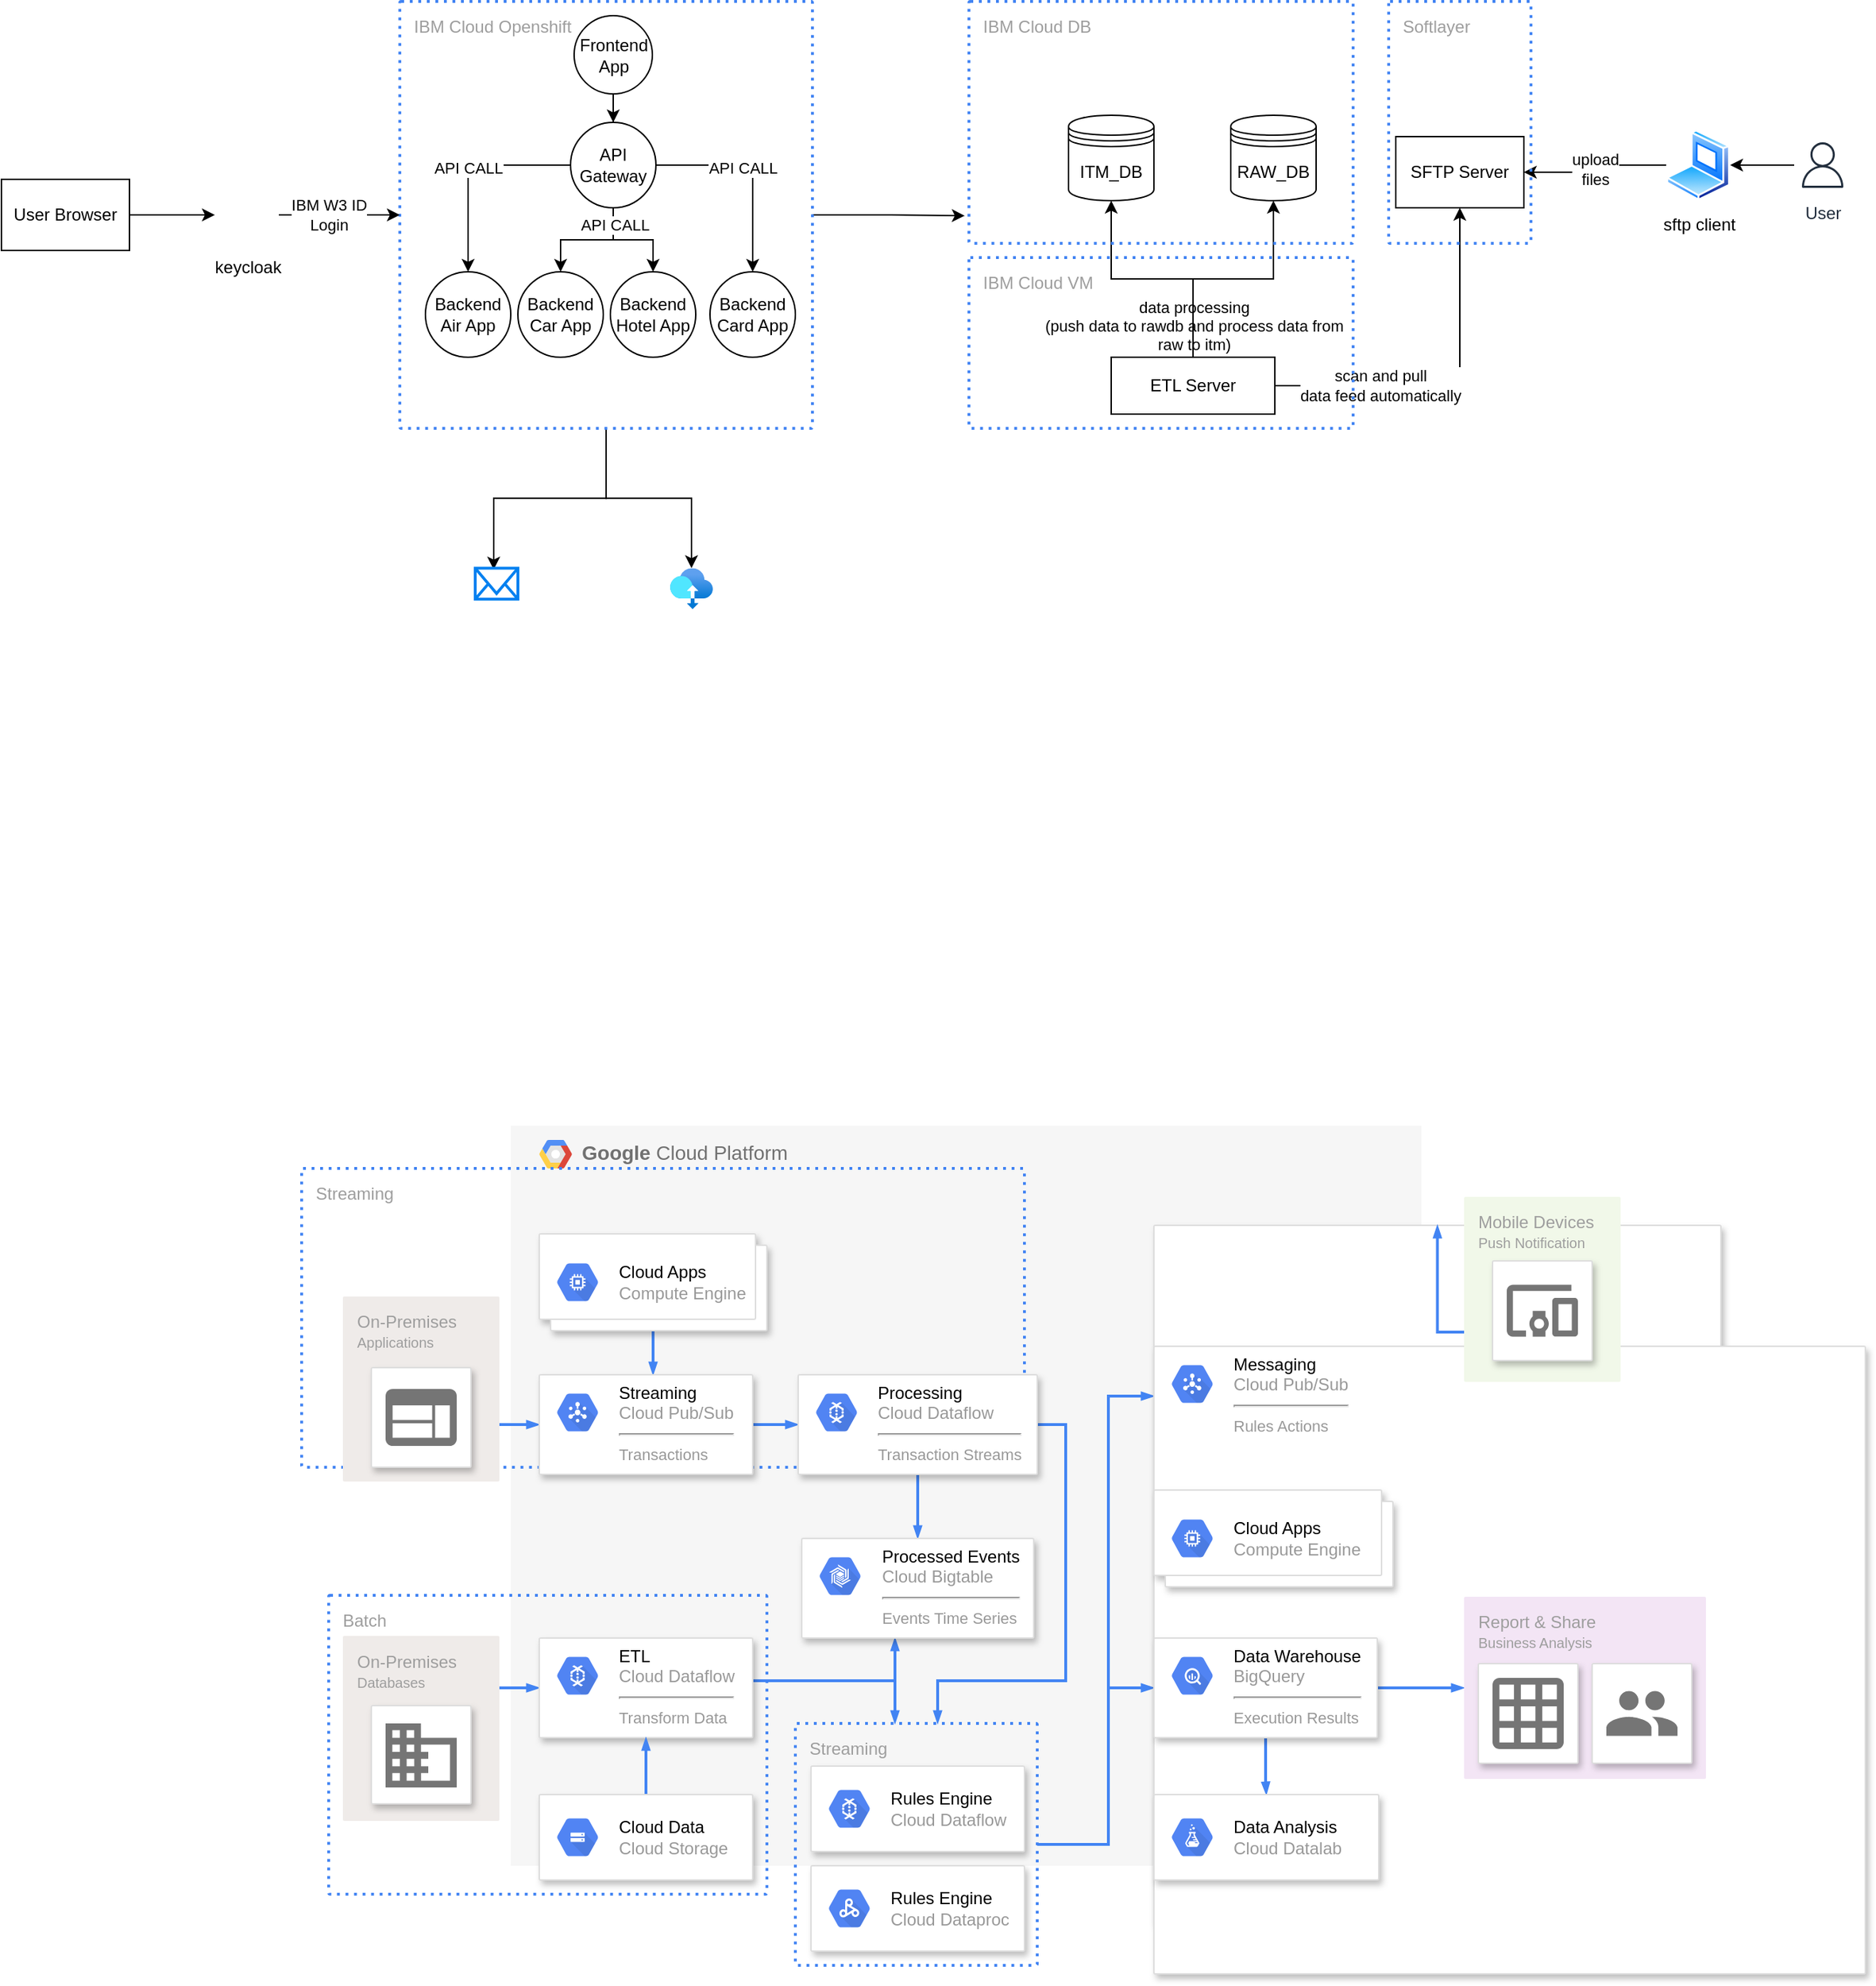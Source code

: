 <mxfile version="20.0.4" type="github">
  <diagram id="46HZD863k6NMnnVQx-7p" name="Page-1">
    <mxGraphModel dx="2276" dy="792" grid="1" gridSize="10" guides="1" tooltips="1" connect="1" arrows="1" fold="1" page="1" pageScale="1" pageWidth="850" pageHeight="1100" math="0" shadow="0">
      <root>
        <mxCell id="0" />
        <mxCell id="1" parent="0" />
        <mxCell id="x_Rzsfc4FZdm5byKSgcD-41" style="edgeStyle=orthogonalEdgeStyle;rounded=0;orthogonalLoop=1;jettySize=auto;html=1;" edge="1" parent="1" source="0SiqDUemRAZ8RuKs0BlO-1" target="x_Rzsfc4FZdm5byKSgcD-40">
          <mxGeometry relative="1" as="geometry" />
        </mxCell>
        <mxCell id="0SiqDUemRAZ8RuKs0BlO-1" value="User Browser" style="rounded=0;whiteSpace=wrap;html=1;shadow=0;" parent="1" vertex="1">
          <mxGeometry x="-180" y="135" width="90" height="50" as="geometry" />
        </mxCell>
        <mxCell id="0SiqDUemRAZ8RuKs0BlO-149" value="&lt;b&gt;Google &lt;/b&gt;Cloud Platform" style="fillColor=#F6F6F6;strokeColor=none;shadow=0;gradientColor=none;fontSize=14;align=left;spacing=10;fontColor=#717171;9E9E9E;verticalAlign=top;spacingTop=-4;fontStyle=0;spacingLeft=40;html=1;" parent="1" vertex="1">
          <mxGeometry x="178" y="800" width="640" height="520" as="geometry" />
        </mxCell>
        <mxCell id="0SiqDUemRAZ8RuKs0BlO-150" value="" style="shape=mxgraph.gcp2.google_cloud_platform;fillColor=#F6F6F6;strokeColor=none;shadow=0;gradientColor=none;" parent="0SiqDUemRAZ8RuKs0BlO-149" vertex="1">
          <mxGeometry width="23" height="20" relative="1" as="geometry">
            <mxPoint x="20" y="10" as="offset" />
          </mxGeometry>
        </mxCell>
        <mxCell id="0SiqDUemRAZ8RuKs0BlO-151" style="edgeStyle=orthogonalEdgeStyle;rounded=0;html=1;dashed=0;labelBackgroundColor=none;startArrow=none;startFill=0;startSize=4;endArrow=blockThin;endFill=1;endSize=4;strokeColor=#4284F3;strokeWidth=2;fontSize=12;" parent="1" source="0SiqDUemRAZ8RuKs0BlO-153" target="0SiqDUemRAZ8RuKs0BlO-198" edge="1">
          <mxGeometry relative="1" as="geometry">
            <Array as="points">
              <mxPoint x="598" y="1305" />
              <mxPoint x="598" y="1195" />
            </Array>
          </mxGeometry>
        </mxCell>
        <mxCell id="0SiqDUemRAZ8RuKs0BlO-152" style="edgeStyle=orthogonalEdgeStyle;rounded=0;html=1;dashed=0;labelBackgroundColor=none;startArrow=none;startFill=0;startSize=4;endArrow=blockThin;endFill=1;endSize=4;strokeColor=#4284F3;strokeWidth=2;fontSize=12;" parent="1" source="0SiqDUemRAZ8RuKs0BlO-153" target="0SiqDUemRAZ8RuKs0BlO-192" edge="1">
          <mxGeometry relative="1" as="geometry">
            <Array as="points">
              <mxPoint x="598" y="1305" />
              <mxPoint x="598" y="990" />
            </Array>
          </mxGeometry>
        </mxCell>
        <mxCell id="0SiqDUemRAZ8RuKs0BlO-153" value="Streaming" style="rounded=1;absoluteArcSize=1;arcSize=2;html=1;strokeColor=#4284F3;gradientColor=none;shadow=0;dashed=1;fontSize=12;fontColor=#9E9E9E;align=left;verticalAlign=top;spacing=10;spacingTop=-4;fillColor=none;dashPattern=1 2;strokeWidth=2;" parent="1" vertex="1">
          <mxGeometry x="378" y="1220" width="170" height="170" as="geometry" />
        </mxCell>
        <mxCell id="0SiqDUemRAZ8RuKs0BlO-154" value="Streaming" style="rounded=1;absoluteArcSize=1;arcSize=2;html=1;strokeColor=#4284F3;gradientColor=none;shadow=0;dashed=1;fontSize=12;fontColor=#9E9E9E;align=left;verticalAlign=top;spacing=10;spacingTop=-4;fillColor=none;dashPattern=1 2;strokeWidth=2;" parent="1" vertex="1">
          <mxGeometry x="31" y="830" width="508" height="210" as="geometry" />
        </mxCell>
        <mxCell id="0SiqDUemRAZ8RuKs0BlO-155" style="edgeStyle=orthogonalEdgeStyle;rounded=0;html=1;dashed=0;labelBackgroundColor=none;startArrow=none;startFill=0;startSize=4;endArrow=blockThin;endFill=1;endSize=4;strokeColor=#4284F3;strokeWidth=2;fontSize=12;" parent="1" source="0SiqDUemRAZ8RuKs0BlO-156" target="0SiqDUemRAZ8RuKs0BlO-168" edge="1">
          <mxGeometry relative="1" as="geometry">
            <Array as="points">
              <mxPoint x="184" y="1010" />
              <mxPoint x="184" y="1010" />
            </Array>
          </mxGeometry>
        </mxCell>
        <mxCell id="0SiqDUemRAZ8RuKs0BlO-156" value="On-Premises&lt;br&gt;&lt;font style=&quot;font-size: 10px&quot;&gt;Applications&lt;/font&gt;&lt;br&gt;" style="rounded=1;absoluteArcSize=1;arcSize=2;html=1;strokeColor=none;gradientColor=none;shadow=0;dashed=0;fontSize=12;fontColor=#9E9E9E;align=left;verticalAlign=top;spacing=10;spacingTop=-4;fillColor=#EFEBE9;" parent="1" vertex="1">
          <mxGeometry x="60" y="920" width="110" height="130" as="geometry" />
        </mxCell>
        <mxCell id="0SiqDUemRAZ8RuKs0BlO-157" value="" style="strokeColor=#dddddd;fillColor=#ffffff;shadow=1;strokeWidth=1;rounded=1;absoluteArcSize=1;arcSize=2;labelPosition=center;verticalLabelPosition=middle;align=center;verticalAlign=bottom;spacingLeft=0;fontColor=#999999;fontSize=12;whiteSpace=wrap;spacingBottom=2;html=1;" parent="1" vertex="1">
          <mxGeometry x="80" y="970" width="70" height="70" as="geometry" />
        </mxCell>
        <mxCell id="0SiqDUemRAZ8RuKs0BlO-158" value="" style="dashed=0;connectable=0;html=1;fillColor=#757575;strokeColor=none;shape=mxgraph.gcp2.application;part=1;" parent="0SiqDUemRAZ8RuKs0BlO-157" vertex="1">
          <mxGeometry x="0.5" width="50" height="40" relative="1" as="geometry">
            <mxPoint x="-25" y="15" as="offset" />
          </mxGeometry>
        </mxCell>
        <mxCell id="0SiqDUemRAZ8RuKs0BlO-159" value="Batch" style="rounded=1;absoluteArcSize=1;arcSize=2;html=1;strokeColor=#4284F3;gradientColor=none;shadow=0;dashed=1;fontSize=12;fontColor=#9E9E9E;align=left;verticalAlign=top;spacing=10;spacingTop=-4;fillColor=none;dashPattern=1 2;strokeWidth=2;" parent="1" vertex="1">
          <mxGeometry x="50" y="1130" width="308" height="210" as="geometry" />
        </mxCell>
        <mxCell id="0SiqDUemRAZ8RuKs0BlO-160" style="edgeStyle=orthogonalEdgeStyle;rounded=0;html=1;dashed=0;labelBackgroundColor=none;startArrow=none;startFill=0;startSize=4;endArrow=blockThin;endFill=1;endSize=4;strokeColor=#4284F3;strokeWidth=2;fontSize=12;" parent="1" source="0SiqDUemRAZ8RuKs0BlO-161" target="0SiqDUemRAZ8RuKs0BlO-176" edge="1">
          <mxGeometry relative="1" as="geometry">
            <Array as="points">
              <mxPoint x="178" y="1195" />
              <mxPoint x="178" y="1195" />
            </Array>
          </mxGeometry>
        </mxCell>
        <mxCell id="0SiqDUemRAZ8RuKs0BlO-161" value="On-Premises&lt;br&gt;&lt;font style=&quot;font-size: 10px&quot;&gt;Databases&lt;/font&gt;&lt;br&gt;" style="rounded=1;absoluteArcSize=1;arcSize=2;html=1;strokeColor=none;gradientColor=none;shadow=0;dashed=0;fontSize=12;fontColor=#9E9E9E;align=left;verticalAlign=top;spacing=10;spacingTop=-4;fillColor=#EFEBE9;" parent="1" vertex="1">
          <mxGeometry x="60" y="1158.5" width="110" height="130" as="geometry" />
        </mxCell>
        <mxCell id="0SiqDUemRAZ8RuKs0BlO-162" value="" style="strokeColor=#dddddd;fillColor=#ffffff;shadow=1;strokeWidth=1;rounded=1;absoluteArcSize=1;arcSize=2;labelPosition=center;verticalLabelPosition=middle;align=center;verticalAlign=bottom;spacingLeft=0;fontColor=#999999;fontSize=12;whiteSpace=wrap;spacingBottom=2;html=1;" parent="1" vertex="1">
          <mxGeometry x="80" y="1207.5" width="70" height="69" as="geometry" />
        </mxCell>
        <mxCell id="0SiqDUemRAZ8RuKs0BlO-163" value="" style="dashed=0;connectable=0;html=1;fillColor=#757575;strokeColor=none;shape=mxgraph.gcp2.database;part=1;" parent="0SiqDUemRAZ8RuKs0BlO-162" vertex="1">
          <mxGeometry x="0.5" width="50" height="45" relative="1" as="geometry">
            <mxPoint x="-25" y="12.5" as="offset" />
          </mxGeometry>
        </mxCell>
        <mxCell id="0SiqDUemRAZ8RuKs0BlO-164" style="edgeStyle=orthogonalEdgeStyle;rounded=0;html=1;dashed=0;labelBackgroundColor=none;startArrow=none;startFill=0;startSize=4;endArrow=blockThin;endFill=1;endSize=4;strokeColor=#4284F3;strokeWidth=2;fontSize=12;" parent="1" source="0SiqDUemRAZ8RuKs0BlO-165" target="0SiqDUemRAZ8RuKs0BlO-168" edge="1">
          <mxGeometry relative="1" as="geometry">
            <Array as="points">
              <mxPoint x="278" y="970" />
              <mxPoint x="278" y="970" />
            </Array>
          </mxGeometry>
        </mxCell>
        <mxCell id="0SiqDUemRAZ8RuKs0BlO-165" value="" style="shape=mxgraph.gcp2.doubleRect;strokeColor=#dddddd;fillColor=#ffffff;shadow=1;strokeWidth=1;fontSize=12;fontColor=#9E9E9E;align=center;html=1;" parent="1" vertex="1">
          <mxGeometry x="198" y="876" width="160" height="68" as="geometry" />
        </mxCell>
        <mxCell id="0SiqDUemRAZ8RuKs0BlO-166" value="&lt;font color=&quot;#000000&quot;&gt;Cloud Apps&lt;/font&gt;&lt;br&gt;Compute Engine" style="dashed=0;connectable=0;html=1;fillColor=#5184F3;strokeColor=none;shape=mxgraph.gcp2.hexIcon;prIcon=compute_engine;part=1;labelPosition=right;verticalLabelPosition=middle;align=left;verticalAlign=middle;spacingLeft=5;fontColor=#999999;fontSize=12;" parent="0SiqDUemRAZ8RuKs0BlO-165" vertex="1">
          <mxGeometry y="0.5" width="44" height="39" relative="1" as="geometry">
            <mxPoint x="5" y="-19.5" as="offset" />
          </mxGeometry>
        </mxCell>
        <mxCell id="0SiqDUemRAZ8RuKs0BlO-167" style="edgeStyle=orthogonalEdgeStyle;rounded=0;html=1;dashed=0;labelBackgroundColor=none;startArrow=none;startFill=0;startSize=4;endArrow=blockThin;endFill=1;endSize=4;strokeColor=#4284F3;strokeWidth=2;fontSize=12;" parent="1" source="0SiqDUemRAZ8RuKs0BlO-168" target="0SiqDUemRAZ8RuKs0BlO-172" edge="1">
          <mxGeometry relative="1" as="geometry" />
        </mxCell>
        <mxCell id="0SiqDUemRAZ8RuKs0BlO-168" value="" style="strokeColor=#dddddd;fillColor=#ffffff;shadow=1;strokeWidth=1;rounded=1;absoluteArcSize=1;arcSize=2;fontSize=12;fontColor=#9E9E9E;align=center;html=1;" parent="1" vertex="1">
          <mxGeometry x="198" y="975" width="150" height="70" as="geometry" />
        </mxCell>
        <mxCell id="0SiqDUemRAZ8RuKs0BlO-169" value="&lt;font color=&quot;#000000&quot;&gt;Streaming&lt;/font&gt;&lt;br&gt;Cloud Pub/Sub&lt;hr&gt;&lt;font style=&quot;font-size: 11px&quot;&gt;Transactions&lt;/font&gt;" style="dashed=0;connectable=0;html=1;fillColor=#5184F3;strokeColor=none;shape=mxgraph.gcp2.hexIcon;prIcon=cloud_pubsub;part=1;labelPosition=right;verticalLabelPosition=middle;align=left;verticalAlign=top;spacingLeft=5;fontColor=#999999;fontSize=12;spacingTop=-8;" parent="0SiqDUemRAZ8RuKs0BlO-168" vertex="1">
          <mxGeometry width="44" height="39" relative="1" as="geometry">
            <mxPoint x="5" y="7" as="offset" />
          </mxGeometry>
        </mxCell>
        <mxCell id="0SiqDUemRAZ8RuKs0BlO-170" style="edgeStyle=orthogonalEdgeStyle;rounded=0;html=1;exitX=0.5;exitY=1;dashed=0;labelBackgroundColor=none;startArrow=none;startFill=0;startSize=4;endArrow=blockThin;endFill=1;endSize=4;strokeColor=#4284F3;strokeWidth=2;fontSize=12;" parent="1" source="0SiqDUemRAZ8RuKs0BlO-172" target="0SiqDUemRAZ8RuKs0BlO-181" edge="1">
          <mxGeometry relative="1" as="geometry" />
        </mxCell>
        <mxCell id="0SiqDUemRAZ8RuKs0BlO-171" style="edgeStyle=orthogonalEdgeStyle;rounded=0;html=1;dashed=0;labelBackgroundColor=none;startArrow=none;startFill=0;startSize=4;endArrow=blockThin;endFill=1;endSize=4;strokeColor=#4284F3;strokeWidth=2;fontSize=12;" parent="1" source="0SiqDUemRAZ8RuKs0BlO-172" target="0SiqDUemRAZ8RuKs0BlO-153" edge="1">
          <mxGeometry relative="1" as="geometry">
            <Array as="points">
              <mxPoint x="568" y="1010" />
              <mxPoint x="568" y="1190" />
              <mxPoint x="478" y="1190" />
            </Array>
          </mxGeometry>
        </mxCell>
        <mxCell id="0SiqDUemRAZ8RuKs0BlO-172" value="" style="strokeColor=#dddddd;fillColor=#ffffff;shadow=1;strokeWidth=1;rounded=1;absoluteArcSize=1;arcSize=2;fontSize=12;fontColor=#9E9E9E;align=center;html=1;" parent="1" vertex="1">
          <mxGeometry x="380" y="975" width="168" height="70" as="geometry" />
        </mxCell>
        <mxCell id="0SiqDUemRAZ8RuKs0BlO-173" value="&lt;font color=&quot;#000000&quot;&gt;Processing&lt;/font&gt;&lt;br&gt;Cloud Dataflow&lt;hr&gt;&lt;font style=&quot;font-size: 11px&quot;&gt;Transaction Streams&lt;/font&gt;" style="dashed=0;connectable=0;html=1;fillColor=#5184F3;strokeColor=none;shape=mxgraph.gcp2.hexIcon;prIcon=cloud_dataflow;part=1;labelPosition=right;verticalLabelPosition=middle;align=left;verticalAlign=top;spacingLeft=5;fontColor=#999999;fontSize=12;spacingTop=-8;" parent="0SiqDUemRAZ8RuKs0BlO-172" vertex="1">
          <mxGeometry width="44" height="39" relative="1" as="geometry">
            <mxPoint x="5" y="7" as="offset" />
          </mxGeometry>
        </mxCell>
        <mxCell id="0SiqDUemRAZ8RuKs0BlO-174" style="edgeStyle=orthogonalEdgeStyle;rounded=0;html=1;dashed=0;labelBackgroundColor=none;startArrow=none;startFill=0;startSize=4;endArrow=blockThin;endFill=1;endSize=4;strokeColor=#4284F3;strokeWidth=2;fontSize=12;" parent="1" source="0SiqDUemRAZ8RuKs0BlO-176" target="0SiqDUemRAZ8RuKs0BlO-153" edge="1">
          <mxGeometry relative="1" as="geometry">
            <Array as="points">
              <mxPoint x="448" y="1190" />
            </Array>
          </mxGeometry>
        </mxCell>
        <mxCell id="0SiqDUemRAZ8RuKs0BlO-175" style="edgeStyle=orthogonalEdgeStyle;rounded=0;html=1;dashed=0;labelBackgroundColor=none;startArrow=none;startFill=0;startSize=4;endArrow=blockThin;endFill=1;endSize=4;strokeColor=#4284F3;strokeWidth=2;fontSize=12;" parent="1" source="0SiqDUemRAZ8RuKs0BlO-176" target="0SiqDUemRAZ8RuKs0BlO-181" edge="1">
          <mxGeometry relative="1" as="geometry">
            <Array as="points">
              <mxPoint x="448" y="1190" />
            </Array>
          </mxGeometry>
        </mxCell>
        <mxCell id="0SiqDUemRAZ8RuKs0BlO-176" value="" style="strokeColor=#dddddd;fillColor=#ffffff;shadow=1;strokeWidth=1;rounded=1;absoluteArcSize=1;arcSize=2;fontSize=12;fontColor=#9E9E9E;align=center;html=1;" parent="1" vertex="1">
          <mxGeometry x="198" y="1160" width="150" height="70" as="geometry" />
        </mxCell>
        <mxCell id="0SiqDUemRAZ8RuKs0BlO-177" value="&lt;font color=&quot;#000000&quot;&gt;ETL&lt;/font&gt;&lt;br&gt;Cloud Dataflow&lt;hr&gt;&lt;font style=&quot;font-size: 11px&quot;&gt;Transform Data&lt;/font&gt;" style="dashed=0;connectable=0;html=1;fillColor=#5184F3;strokeColor=none;shape=mxgraph.gcp2.hexIcon;prIcon=cloud_dataflow;part=1;labelPosition=right;verticalLabelPosition=middle;align=left;verticalAlign=top;spacingLeft=5;fontColor=#999999;fontSize=12;spacingTop=-8;" parent="0SiqDUemRAZ8RuKs0BlO-176" vertex="1">
          <mxGeometry width="44" height="39" relative="1" as="geometry">
            <mxPoint x="5" y="7" as="offset" />
          </mxGeometry>
        </mxCell>
        <mxCell id="0SiqDUemRAZ8RuKs0BlO-178" style="edgeStyle=orthogonalEdgeStyle;rounded=0;html=1;exitX=0.5;exitY=0;dashed=0;labelBackgroundColor=none;startArrow=none;startFill=0;startSize=4;endArrow=blockThin;endFill=1;endSize=4;strokeColor=#4284F3;strokeWidth=2;fontSize=12;" parent="1" source="0SiqDUemRAZ8RuKs0BlO-179" target="0SiqDUemRAZ8RuKs0BlO-176" edge="1">
          <mxGeometry relative="1" as="geometry" />
        </mxCell>
        <mxCell id="0SiqDUemRAZ8RuKs0BlO-179" value="" style="strokeColor=#dddddd;fillColor=#ffffff;shadow=1;strokeWidth=1;rounded=1;absoluteArcSize=1;arcSize=2;fontSize=12;fontColor=#9E9E9E;align=center;html=1;" parent="1" vertex="1">
          <mxGeometry x="198" y="1270" width="150" height="60" as="geometry" />
        </mxCell>
        <mxCell id="0SiqDUemRAZ8RuKs0BlO-180" value="&lt;font color=&quot;#000000&quot;&gt;Cloud Data&lt;/font&gt;&lt;br&gt;Cloud Storage" style="dashed=0;connectable=0;html=1;fillColor=#5184F3;strokeColor=none;shape=mxgraph.gcp2.hexIcon;prIcon=cloud_storage;part=1;labelPosition=right;verticalLabelPosition=middle;align=left;verticalAlign=middle;spacingLeft=5;fontColor=#999999;fontSize=12;" parent="0SiqDUemRAZ8RuKs0BlO-179" vertex="1">
          <mxGeometry y="0.5" width="44" height="39" relative="1" as="geometry">
            <mxPoint x="5" y="-19.5" as="offset" />
          </mxGeometry>
        </mxCell>
        <mxCell id="0SiqDUemRAZ8RuKs0BlO-181" value="" style="strokeColor=#dddddd;fillColor=#ffffff;shadow=1;strokeWidth=1;rounded=1;absoluteArcSize=1;arcSize=2;fontSize=12;fontColor=#9E9E9E;align=center;html=1;" parent="1" vertex="1">
          <mxGeometry x="382.5" y="1090" width="163" height="70" as="geometry" />
        </mxCell>
        <mxCell id="0SiqDUemRAZ8RuKs0BlO-182" value="&lt;font color=&quot;#000000&quot;&gt;Processed Events&lt;/font&gt;&lt;br&gt;Cloud Bigtable&lt;hr&gt;&lt;font style=&quot;font-size: 11px&quot;&gt;Events Time Series&lt;/font&gt;" style="dashed=0;connectable=0;html=1;fillColor=#5184F3;strokeColor=none;shape=mxgraph.gcp2.hexIcon;prIcon=cloud_bigtable;part=1;labelPosition=right;verticalLabelPosition=middle;align=left;verticalAlign=top;spacingLeft=5;fontColor=#999999;fontSize=12;spacingTop=-8;" parent="0SiqDUemRAZ8RuKs0BlO-181" vertex="1">
          <mxGeometry width="44" height="39" relative="1" as="geometry">
            <mxPoint x="5" y="7" as="offset" />
          </mxGeometry>
        </mxCell>
        <mxCell id="0SiqDUemRAZ8RuKs0BlO-183" value="" style="strokeColor=#dddddd;fillColor=#ffffff;shadow=1;strokeWidth=1;rounded=1;absoluteArcSize=1;arcSize=2;fontSize=12;fontColor=#9E9E9E;align=center;html=1;" parent="1" vertex="1">
          <mxGeometry x="389" y="1250" width="150" height="60" as="geometry" />
        </mxCell>
        <mxCell id="0SiqDUemRAZ8RuKs0BlO-184" value="&lt;font color=&quot;#000000&quot;&gt;Rules Engine&lt;/font&gt;&lt;br&gt;Cloud Dataflow" style="dashed=0;connectable=0;html=1;fillColor=#5184F3;strokeColor=none;shape=mxgraph.gcp2.hexIcon;prIcon=cloud_dataflow;part=1;labelPosition=right;verticalLabelPosition=middle;align=left;verticalAlign=middle;spacingLeft=5;fontColor=#999999;fontSize=12;" parent="0SiqDUemRAZ8RuKs0BlO-183" vertex="1">
          <mxGeometry y="0.5" width="44" height="39" relative="1" as="geometry">
            <mxPoint x="5" y="-19.5" as="offset" />
          </mxGeometry>
        </mxCell>
        <mxCell id="0SiqDUemRAZ8RuKs0BlO-185" value="" style="strokeColor=#dddddd;fillColor=#ffffff;shadow=1;strokeWidth=1;rounded=1;absoluteArcSize=1;arcSize=2;fontSize=12;fontColor=#9E9E9E;align=center;html=1;" parent="1" vertex="1">
          <mxGeometry x="389" y="1320" width="150" height="60" as="geometry" />
        </mxCell>
        <mxCell id="0SiqDUemRAZ8RuKs0BlO-186" value="&lt;font color=&quot;#000000&quot;&gt;Rules Engine&lt;/font&gt;&lt;br&gt;Cloud Dataproc" style="dashed=0;connectable=0;html=1;fillColor=#5184F3;strokeColor=none;shape=mxgraph.gcp2.hexIcon;prIcon=cloud_dataproc;part=1;labelPosition=right;verticalLabelPosition=middle;align=left;verticalAlign=middle;spacingLeft=5;fontColor=#999999;fontSize=12;" parent="0SiqDUemRAZ8RuKs0BlO-185" vertex="1">
          <mxGeometry y="0.5" width="44" height="39" relative="1" as="geometry">
            <mxPoint x="5" y="-19.5" as="offset" />
          </mxGeometry>
        </mxCell>
        <mxCell id="0SiqDUemRAZ8RuKs0BlO-187" style="edgeStyle=orthogonalEdgeStyle;rounded=0;html=1;dashed=0;labelBackgroundColor=none;startArrow=none;startFill=0;startSize=4;endArrow=blockThin;endFill=1;endSize=4;strokeColor=#4284F3;strokeWidth=2;fontSize=12;" parent="1" source="0SiqDUemRAZ8RuKs0BlO-188" target="0SiqDUemRAZ8RuKs0BlO-202" edge="1">
          <mxGeometry relative="1" as="geometry">
            <Array as="points">
              <mxPoint x="838" y="900" />
              <mxPoint x="838" y="900" />
            </Array>
          </mxGeometry>
        </mxCell>
        <mxCell id="0SiqDUemRAZ8RuKs0BlO-188" value="" style="strokeColor=#dddddd;fillColor=#ffffff;shadow=1;strokeWidth=1;rounded=1;absoluteArcSize=1;arcSize=2;fontSize=12;fontColor=#9E9E9E;align=center;html=1;" parent="1" vertex="1">
          <mxGeometry x="630" y="870" width="398.5" height="490" as="geometry" />
        </mxCell>
        <mxCell id="0SiqDUemRAZ8RuKs0BlO-189" value="&lt;font color=&quot;#000000&quot;&gt;Push to Devices&lt;/font&gt;&lt;br&gt;App Engine" style="dashed=0;connectable=0;html=1;fillColor=#5184F3;strokeColor=none;shape=mxgraph.gcp2.hexIcon;prIcon=app_engine;part=1;labelPosition=right;verticalLabelPosition=middle;align=left;verticalAlign=middle;spacingLeft=5;fontColor=#999999;fontSize=12;" parent="0SiqDUemRAZ8RuKs0BlO-188" vertex="1">
          <mxGeometry y="0.5" width="44" height="39" relative="1" as="geometry">
            <mxPoint x="5" y="-19.5" as="offset" />
          </mxGeometry>
        </mxCell>
        <mxCell id="0SiqDUemRAZ8RuKs0BlO-190" style="edgeStyle=orthogonalEdgeStyle;rounded=0;html=1;dashed=0;labelBackgroundColor=none;startArrow=none;startFill=0;startSize=4;endArrow=blockThin;endFill=1;endSize=4;strokeColor=#4284F3;strokeWidth=2;fontSize=12;" parent="1" source="0SiqDUemRAZ8RuKs0BlO-192" target="0SiqDUemRAZ8RuKs0BlO-188" edge="1">
          <mxGeometry relative="1" as="geometry" />
        </mxCell>
        <mxCell id="0SiqDUemRAZ8RuKs0BlO-191" style="edgeStyle=orthogonalEdgeStyle;rounded=0;html=1;dashed=0;labelBackgroundColor=none;startArrow=none;startFill=0;startSize=4;endArrow=blockThin;endFill=1;endSize=4;strokeColor=#4284F3;strokeWidth=2;fontSize=12;" parent="1" source="0SiqDUemRAZ8RuKs0BlO-192" target="0SiqDUemRAZ8RuKs0BlO-194" edge="1">
          <mxGeometry relative="1" as="geometry">
            <Array as="points">
              <mxPoint x="709" y="1050" />
              <mxPoint x="709" y="1050" />
            </Array>
          </mxGeometry>
        </mxCell>
        <mxCell id="0SiqDUemRAZ8RuKs0BlO-192" value="" style="strokeColor=#dddddd;fillColor=#ffffff;shadow=1;strokeWidth=1;rounded=1;absoluteArcSize=1;arcSize=2;fontSize=12;fontColor=#9E9E9E;align=center;html=1;" parent="1" vertex="1">
          <mxGeometry x="630" y="955" width="500" height="441" as="geometry" />
        </mxCell>
        <mxCell id="0SiqDUemRAZ8RuKs0BlO-193" value="&lt;font color=&quot;#000000&quot;&gt;Messaging&lt;/font&gt;&lt;br&gt;Cloud Pub/Sub&lt;hr&gt;&lt;font style=&quot;font-size: 11px&quot;&gt;Rules Actions&lt;/font&gt;" style="dashed=0;connectable=0;html=1;fillColor=#5184F3;strokeColor=none;shape=mxgraph.gcp2.hexIcon;prIcon=cloud_pubsub;part=1;labelPosition=right;verticalLabelPosition=middle;align=left;verticalAlign=top;spacingLeft=5;fontColor=#999999;fontSize=12;spacingTop=-8;" parent="0SiqDUemRAZ8RuKs0BlO-192" vertex="1">
          <mxGeometry width="44" height="39" relative="1" as="geometry">
            <mxPoint x="5" y="7" as="offset" />
          </mxGeometry>
        </mxCell>
        <mxCell id="0SiqDUemRAZ8RuKs0BlO-194" value="" style="shape=mxgraph.gcp2.doubleRect;strokeColor=#dddddd;fillColor=#ffffff;shadow=1;strokeWidth=1;fontSize=12;fontColor=#9E9E9E;align=center;html=1;" parent="1" vertex="1">
          <mxGeometry x="630" y="1056" width="168" height="68" as="geometry" />
        </mxCell>
        <mxCell id="0SiqDUemRAZ8RuKs0BlO-195" value="&lt;font color=&quot;#000000&quot;&gt;Cloud Apps&lt;/font&gt;&lt;br&gt;Compute Engine" style="dashed=0;connectable=0;html=1;fillColor=#5184F3;strokeColor=none;shape=mxgraph.gcp2.hexIcon;prIcon=compute_engine;part=1;labelPosition=right;verticalLabelPosition=middle;align=left;verticalAlign=middle;spacingLeft=5;fontColor=#999999;fontSize=12;" parent="0SiqDUemRAZ8RuKs0BlO-194" vertex="1">
          <mxGeometry y="0.5" width="44" height="39" relative="1" as="geometry">
            <mxPoint x="5" y="-19.5" as="offset" />
          </mxGeometry>
        </mxCell>
        <mxCell id="0SiqDUemRAZ8RuKs0BlO-196" style="edgeStyle=orthogonalEdgeStyle;rounded=0;html=1;dashed=0;labelBackgroundColor=none;startArrow=none;startFill=0;startSize=4;endArrow=blockThin;endFill=1;endSize=4;strokeColor=#4284F3;strokeWidth=2;fontSize=12;" parent="1" source="0SiqDUemRAZ8RuKs0BlO-198" target="0SiqDUemRAZ8RuKs0BlO-205" edge="1">
          <mxGeometry relative="1" as="geometry" />
        </mxCell>
        <mxCell id="0SiqDUemRAZ8RuKs0BlO-197" style="edgeStyle=orthogonalEdgeStyle;rounded=0;html=1;dashed=0;labelBackgroundColor=none;startArrow=none;startFill=0;startSize=4;endArrow=blockThin;endFill=1;endSize=4;strokeColor=#4284F3;strokeWidth=2;fontSize=12;" parent="1" source="0SiqDUemRAZ8RuKs0BlO-198" target="0SiqDUemRAZ8RuKs0BlO-200" edge="1">
          <mxGeometry relative="1" as="geometry">
            <Array as="points">
              <mxPoint x="709" y="1260" />
              <mxPoint x="709" y="1260" />
            </Array>
          </mxGeometry>
        </mxCell>
        <mxCell id="0SiqDUemRAZ8RuKs0BlO-198" value="" style="strokeColor=#dddddd;fillColor=#ffffff;shadow=1;strokeWidth=1;rounded=1;absoluteArcSize=1;arcSize=2;fontSize=12;fontColor=#9E9E9E;align=center;html=1;" parent="1" vertex="1">
          <mxGeometry x="630" y="1160" width="157" height="70" as="geometry" />
        </mxCell>
        <mxCell id="0SiqDUemRAZ8RuKs0BlO-199" value="&lt;font color=&quot;#000000&quot;&gt;Data Warehouse&lt;/font&gt;&lt;br&gt;BigQuery&lt;hr&gt;&lt;font style=&quot;font-size: 11px&quot;&gt;Execution Results&lt;/font&gt;" style="dashed=0;connectable=0;html=1;fillColor=#5184F3;strokeColor=none;shape=mxgraph.gcp2.hexIcon;prIcon=bigquery;part=1;labelPosition=right;verticalLabelPosition=middle;align=left;verticalAlign=top;spacingLeft=5;fontColor=#999999;fontSize=12;spacingTop=-8;" parent="0SiqDUemRAZ8RuKs0BlO-198" vertex="1">
          <mxGeometry width="44" height="39" relative="1" as="geometry">
            <mxPoint x="5" y="7" as="offset" />
          </mxGeometry>
        </mxCell>
        <mxCell id="0SiqDUemRAZ8RuKs0BlO-200" value="" style="strokeColor=#dddddd;fillColor=#ffffff;shadow=1;strokeWidth=1;rounded=1;absoluteArcSize=1;arcSize=2;fontSize=12;fontColor=#9E9E9E;align=center;html=1;" parent="1" vertex="1">
          <mxGeometry x="630" y="1270" width="158" height="60" as="geometry" />
        </mxCell>
        <mxCell id="0SiqDUemRAZ8RuKs0BlO-201" value="&lt;font color=&quot;#000000&quot;&gt;Data Analysis&lt;/font&gt;&lt;br&gt;Cloud Datalab" style="dashed=0;connectable=0;html=1;fillColor=#5184F3;strokeColor=none;shape=mxgraph.gcp2.hexIcon;prIcon=cloud_datalab;part=1;labelPosition=right;verticalLabelPosition=middle;align=left;verticalAlign=middle;spacingLeft=5;fontColor=#999999;fontSize=12;" parent="0SiqDUemRAZ8RuKs0BlO-200" vertex="1">
          <mxGeometry y="0.5" width="44" height="39" relative="1" as="geometry">
            <mxPoint x="5" y="-19.5" as="offset" />
          </mxGeometry>
        </mxCell>
        <mxCell id="0SiqDUemRAZ8RuKs0BlO-202" value="Mobile Devices&lt;br&gt;&lt;font style=&quot;font-size: 10px&quot;&gt;Push Notification&lt;/font&gt;&lt;br&gt;" style="rounded=1;absoluteArcSize=1;arcSize=2;html=1;strokeColor=none;gradientColor=none;shadow=0;dashed=0;fontSize=12;fontColor=#9E9E9E;align=left;verticalAlign=top;spacing=10;spacingTop=-4;fillColor=#F1F8E9;" parent="1" vertex="1">
          <mxGeometry x="848" y="850" width="110" height="130" as="geometry" />
        </mxCell>
        <mxCell id="0SiqDUemRAZ8RuKs0BlO-203" value="" style="strokeColor=#dddddd;fillColor=#ffffff;shadow=1;strokeWidth=1;rounded=1;absoluteArcSize=1;arcSize=2;labelPosition=center;verticalLabelPosition=middle;align=center;verticalAlign=bottom;spacingLeft=0;fontColor=#999999;fontSize=12;whiteSpace=wrap;spacingBottom=2;html=1;" parent="1" vertex="1">
          <mxGeometry x="868" y="895" width="70" height="70" as="geometry" />
        </mxCell>
        <mxCell id="0SiqDUemRAZ8RuKs0BlO-204" value="" style="dashed=0;connectable=0;html=1;fillColor=#757575;strokeColor=none;shape=mxgraph.gcp2.mobile_devices;part=1;" parent="0SiqDUemRAZ8RuKs0BlO-203" vertex="1">
          <mxGeometry x="0.5" width="50" height="36.5" relative="1" as="geometry">
            <mxPoint x="-25" y="16.75" as="offset" />
          </mxGeometry>
        </mxCell>
        <mxCell id="0SiqDUemRAZ8RuKs0BlO-205" value="Report &amp;amp; Share&lt;br&gt;&lt;font style=&quot;font-size: 10px&quot;&gt;Business Analysis&lt;/font&gt;&lt;br&gt;" style="rounded=1;absoluteArcSize=1;arcSize=2;html=1;strokeColor=none;gradientColor=none;shadow=0;dashed=0;fontSize=12;fontColor=#9E9E9E;align=left;verticalAlign=top;spacing=10;spacingTop=-4;fillColor=#F3E5F5;" parent="1" vertex="1">
          <mxGeometry x="848" y="1131" width="170" height="128" as="geometry" />
        </mxCell>
        <mxCell id="0SiqDUemRAZ8RuKs0BlO-206" value="" style="strokeColor=#dddddd;fillColor=#ffffff;shadow=1;strokeWidth=1;rounded=1;absoluteArcSize=1;arcSize=2;labelPosition=center;verticalLabelPosition=middle;align=center;verticalAlign=bottom;spacingLeft=0;fontColor=#999999;fontSize=12;whiteSpace=wrap;spacingBottom=2;html=1;" parent="1" vertex="1">
          <mxGeometry x="858" y="1178" width="70" height="70" as="geometry" />
        </mxCell>
        <mxCell id="0SiqDUemRAZ8RuKs0BlO-207" value="" style="dashed=0;connectable=0;html=1;fillColor=#757575;strokeColor=none;shape=mxgraph.gcp2.report;part=1;" parent="0SiqDUemRAZ8RuKs0BlO-206" vertex="1">
          <mxGeometry x="0.5" width="50" height="50" relative="1" as="geometry">
            <mxPoint x="-25" y="10" as="offset" />
          </mxGeometry>
        </mxCell>
        <mxCell id="0SiqDUemRAZ8RuKs0BlO-208" value="" style="strokeColor=#dddddd;fillColor=#ffffff;shadow=1;strokeWidth=1;rounded=1;absoluteArcSize=1;arcSize=2;labelPosition=center;verticalLabelPosition=middle;align=center;verticalAlign=bottom;spacingLeft=0;fontColor=#999999;fontSize=12;whiteSpace=wrap;spacingBottom=2;html=1;" parent="1" vertex="1">
          <mxGeometry x="938" y="1178" width="70" height="70" as="geometry" />
        </mxCell>
        <mxCell id="0SiqDUemRAZ8RuKs0BlO-209" value="" style="dashed=0;connectable=0;html=1;fillColor=#757575;strokeColor=none;shape=mxgraph.gcp2.users;part=1;" parent="0SiqDUemRAZ8RuKs0BlO-208" vertex="1">
          <mxGeometry x="0.5" width="50" height="31.5" relative="1" as="geometry">
            <mxPoint x="-25" y="19.25" as="offset" />
          </mxGeometry>
        </mxCell>
        <mxCell id="x_Rzsfc4FZdm5byKSgcD-58" style="edgeStyle=orthogonalEdgeStyle;rounded=0;orthogonalLoop=1;jettySize=auto;html=1;" edge="1" parent="1" source="0SiqDUemRAZ8RuKs0BlO-210" target="x_Rzsfc4FZdm5byKSgcD-43">
          <mxGeometry relative="1" as="geometry" />
        </mxCell>
        <mxCell id="0SiqDUemRAZ8RuKs0BlO-210" value="Frontend App" style="ellipse;whiteSpace=wrap;html=1;aspect=fixed;shadow=0;" parent="1" vertex="1">
          <mxGeometry x="222.5" y="20" width="55" height="55" as="geometry" />
        </mxCell>
        <mxCell id="0SiqDUemRAZ8RuKs0BlO-218" value="Backend Air App" style="ellipse;whiteSpace=wrap;html=1;aspect=fixed;shadow=0;" parent="1" vertex="1">
          <mxGeometry x="118" y="200" width="60" height="60" as="geometry" />
        </mxCell>
        <mxCell id="x_Rzsfc4FZdm5byKSgcD-2" value="ITM_DB" style="shape=datastore;whiteSpace=wrap;html=1;" vertex="1" parent="1">
          <mxGeometry x="570" y="90" width="60" height="60" as="geometry" />
        </mxCell>
        <mxCell id="x_Rzsfc4FZdm5byKSgcD-3" value="RAW_DB" style="shape=datastore;whiteSpace=wrap;html=1;" vertex="1" parent="1">
          <mxGeometry x="684" y="90" width="60" height="60" as="geometry" />
        </mxCell>
        <mxCell id="x_Rzsfc4FZdm5byKSgcD-8" value="SFTP Server" style="rounded=0;whiteSpace=wrap;html=1;shadow=0;" vertex="1" parent="1">
          <mxGeometry x="800" y="105" width="90" height="50" as="geometry" />
        </mxCell>
        <mxCell id="x_Rzsfc4FZdm5byKSgcD-11" value="" style="edgeStyle=orthogonalEdgeStyle;rounded=0;orthogonalLoop=1;jettySize=auto;html=1;" edge="1" parent="1" source="x_Rzsfc4FZdm5byKSgcD-9" target="x_Rzsfc4FZdm5byKSgcD-10">
          <mxGeometry relative="1" as="geometry" />
        </mxCell>
        <mxCell id="x_Rzsfc4FZdm5byKSgcD-9" value="User" style="sketch=0;outlineConnect=0;fontColor=#232F3E;gradientColor=none;strokeColor=#232F3E;fillColor=#ffffff;dashed=0;verticalLabelPosition=bottom;verticalAlign=top;align=center;html=1;fontSize=12;fontStyle=0;aspect=fixed;shape=mxgraph.aws4.resourceIcon;resIcon=mxgraph.aws4.user;" vertex="1" parent="1">
          <mxGeometry x="1080" y="105" width="40" height="40" as="geometry" />
        </mxCell>
        <mxCell id="x_Rzsfc4FZdm5byKSgcD-12" value="&lt;div&gt;upload&lt;/div&gt;&lt;div&gt;files&lt;br&gt;&lt;/div&gt;" style="edgeStyle=orthogonalEdgeStyle;rounded=0;orthogonalLoop=1;jettySize=auto;html=1;" edge="1" parent="1" source="x_Rzsfc4FZdm5byKSgcD-10" target="x_Rzsfc4FZdm5byKSgcD-8">
          <mxGeometry relative="1" as="geometry" />
        </mxCell>
        <mxCell id="x_Rzsfc4FZdm5byKSgcD-10" value="sftp client" style="aspect=fixed;perimeter=ellipsePerimeter;html=1;align=center;shadow=0;dashed=0;spacingTop=3;image;image=img/lib/active_directory/laptop_client.svg;" vertex="1" parent="1">
          <mxGeometry x="990" y="100" width="45" height="50" as="geometry" />
        </mxCell>
        <mxCell id="x_Rzsfc4FZdm5byKSgcD-18" style="edgeStyle=orthogonalEdgeStyle;rounded=0;orthogonalLoop=1;jettySize=auto;html=1;entryX=0.5;entryY=1;entryDx=0;entryDy=0;" edge="1" parent="1" source="x_Rzsfc4FZdm5byKSgcD-13" target="x_Rzsfc4FZdm5byKSgcD-3">
          <mxGeometry relative="1" as="geometry" />
        </mxCell>
        <mxCell id="x_Rzsfc4FZdm5byKSgcD-21" value="&lt;div&gt;data processing&lt;/div&gt;&lt;div&gt;(push data to rawdb and process data from &lt;br&gt;&lt;/div&gt;&lt;div&gt;raw to itm)&lt;br&gt;&lt;/div&gt;" style="edgeLabel;html=1;align=center;verticalAlign=middle;resizable=0;points=[];" vertex="1" connectable="0" parent="x_Rzsfc4FZdm5byKSgcD-18">
          <mxGeometry x="-0.59" y="-3" relative="1" as="geometry">
            <mxPoint x="-3" y="12" as="offset" />
          </mxGeometry>
        </mxCell>
        <mxCell id="x_Rzsfc4FZdm5byKSgcD-19" style="edgeStyle=orthogonalEdgeStyle;rounded=0;orthogonalLoop=1;jettySize=auto;html=1;entryX=0.5;entryY=1;entryDx=0;entryDy=0;" edge="1" parent="1" source="x_Rzsfc4FZdm5byKSgcD-13" target="x_Rzsfc4FZdm5byKSgcD-8">
          <mxGeometry relative="1" as="geometry" />
        </mxCell>
        <mxCell id="x_Rzsfc4FZdm5byKSgcD-20" value="&lt;div&gt;scan and pull&lt;/div&gt;&lt;div&gt;data feed automatically&lt;br&gt;&lt;/div&gt;" style="edgeLabel;html=1;align=center;verticalAlign=middle;resizable=0;points=[];" vertex="1" connectable="0" parent="x_Rzsfc4FZdm5byKSgcD-19">
          <mxGeometry x="-0.422" relative="1" as="geometry">
            <mxPoint as="offset" />
          </mxGeometry>
        </mxCell>
        <mxCell id="x_Rzsfc4FZdm5byKSgcD-27" style="edgeStyle=orthogonalEdgeStyle;rounded=0;orthogonalLoop=1;jettySize=auto;html=1;entryX=0.5;entryY=1;entryDx=0;entryDy=0;" edge="1" parent="1" source="x_Rzsfc4FZdm5byKSgcD-13" target="x_Rzsfc4FZdm5byKSgcD-2">
          <mxGeometry relative="1" as="geometry" />
        </mxCell>
        <mxCell id="x_Rzsfc4FZdm5byKSgcD-13" value="ETL Server" style="rounded=0;whiteSpace=wrap;html=1;shadow=0;" vertex="1" parent="1">
          <mxGeometry x="600" y="260" width="115" height="40" as="geometry" />
        </mxCell>
        <mxCell id="x_Rzsfc4FZdm5byKSgcD-59" style="edgeStyle=orthogonalEdgeStyle;rounded=0;orthogonalLoop=1;jettySize=auto;html=1;entryX=-0.011;entryY=0.886;entryDx=0;entryDy=0;entryPerimeter=0;" edge="1" parent="1" source="x_Rzsfc4FZdm5byKSgcD-32" target="x_Rzsfc4FZdm5byKSgcD-36">
          <mxGeometry relative="1" as="geometry" />
        </mxCell>
        <mxCell id="x_Rzsfc4FZdm5byKSgcD-68" style="edgeStyle=orthogonalEdgeStyle;rounded=0;orthogonalLoop=1;jettySize=auto;html=1;entryX=0.433;entryY=0.045;entryDx=0;entryDy=0;entryPerimeter=0;" edge="1" parent="1" source="x_Rzsfc4FZdm5byKSgcD-32" target="x_Rzsfc4FZdm5byKSgcD-66">
          <mxGeometry relative="1" as="geometry" />
        </mxCell>
        <mxCell id="x_Rzsfc4FZdm5byKSgcD-69" style="edgeStyle=orthogonalEdgeStyle;rounded=0;orthogonalLoop=1;jettySize=auto;html=1;" edge="1" parent="1" source="x_Rzsfc4FZdm5byKSgcD-32" target="x_Rzsfc4FZdm5byKSgcD-67">
          <mxGeometry relative="1" as="geometry" />
        </mxCell>
        <mxCell id="x_Rzsfc4FZdm5byKSgcD-32" value="IBM Cloud Openshift" style="rounded=1;absoluteArcSize=1;arcSize=2;html=1;strokeColor=#4284F3;gradientColor=none;shadow=0;dashed=1;fontSize=12;fontColor=#9E9E9E;align=left;verticalAlign=top;spacing=10;spacingTop=-4;fillColor=none;dashPattern=1 2;strokeWidth=2;" vertex="1" parent="1">
          <mxGeometry x="100" y="10" width="290" height="300" as="geometry" />
        </mxCell>
        <mxCell id="x_Rzsfc4FZdm5byKSgcD-36" value="IBM Cloud DB" style="rounded=1;absoluteArcSize=1;arcSize=2;html=1;strokeColor=#4284F3;gradientColor=none;shadow=0;dashed=1;fontSize=12;fontColor=#9E9E9E;align=left;verticalAlign=top;spacing=10;spacingTop=-4;fillColor=none;dashPattern=1 2;strokeWidth=2;" vertex="1" parent="1">
          <mxGeometry x="500" y="10" width="270" height="170" as="geometry" />
        </mxCell>
        <mxCell id="x_Rzsfc4FZdm5byKSgcD-37" value="IBM Cloud VM" style="rounded=1;absoluteArcSize=1;arcSize=2;html=1;strokeColor=#4284F3;gradientColor=none;shadow=0;dashed=1;fontSize=12;fontColor=#9E9E9E;align=left;verticalAlign=top;spacing=10;spacingTop=-4;fillColor=none;dashPattern=1 2;strokeWidth=2;" vertex="1" parent="1">
          <mxGeometry x="500" y="190" width="270" height="120" as="geometry" />
        </mxCell>
        <mxCell id="x_Rzsfc4FZdm5byKSgcD-38" value="Softlayer" style="rounded=1;absoluteArcSize=1;arcSize=2;html=1;strokeColor=#4284F3;gradientColor=none;shadow=0;dashed=1;fontSize=12;fontColor=#9E9E9E;align=left;verticalAlign=top;spacing=10;spacingTop=-4;fillColor=none;dashPattern=1 2;strokeWidth=2;" vertex="1" parent="1">
          <mxGeometry x="795" y="10" width="100" height="170" as="geometry" />
        </mxCell>
        <mxCell id="x_Rzsfc4FZdm5byKSgcD-60" value="" style="edgeStyle=orthogonalEdgeStyle;rounded=0;orthogonalLoop=1;jettySize=auto;html=1;" edge="1" parent="1" source="x_Rzsfc4FZdm5byKSgcD-40" target="x_Rzsfc4FZdm5byKSgcD-32">
          <mxGeometry relative="1" as="geometry" />
        </mxCell>
        <mxCell id="x_Rzsfc4FZdm5byKSgcD-64" value="&lt;div&gt;IBM W3 ID&lt;/div&gt;&lt;div&gt;Login&lt;br&gt;&lt;/div&gt;" style="edgeLabel;html=1;align=center;verticalAlign=middle;resizable=0;points=[];" vertex="1" connectable="0" parent="x_Rzsfc4FZdm5byKSgcD-60">
          <mxGeometry x="-0.455" y="-1" relative="1" as="geometry">
            <mxPoint x="12" y="-1" as="offset" />
          </mxGeometry>
        </mxCell>
        <mxCell id="x_Rzsfc4FZdm5byKSgcD-40" value="keycloak" style="shape=image;html=1;verticalAlign=top;verticalLabelPosition=bottom;labelBackgroundColor=#ffffff;imageAspect=0;aspect=fixed;image=https://cdn1.iconfinder.com/data/icons/nuvola2/48x48/actions/kgpg_identity.png" vertex="1" parent="1">
          <mxGeometry x="-30" y="137.5" width="45" height="45" as="geometry" />
        </mxCell>
        <mxCell id="x_Rzsfc4FZdm5byKSgcD-54" value="" style="edgeStyle=orthogonalEdgeStyle;rounded=0;orthogonalLoop=1;jettySize=auto;html=1;" edge="1" parent="1" source="x_Rzsfc4FZdm5byKSgcD-43" target="x_Rzsfc4FZdm5byKSgcD-46">
          <mxGeometry relative="1" as="geometry" />
        </mxCell>
        <mxCell id="x_Rzsfc4FZdm5byKSgcD-55" style="edgeStyle=orthogonalEdgeStyle;rounded=0;orthogonalLoop=1;jettySize=auto;html=1;" edge="1" parent="1" source="x_Rzsfc4FZdm5byKSgcD-43" target="x_Rzsfc4FZdm5byKSgcD-45">
          <mxGeometry relative="1" as="geometry" />
        </mxCell>
        <mxCell id="x_Rzsfc4FZdm5byKSgcD-63" value="API CALL" style="edgeLabel;html=1;align=center;verticalAlign=middle;resizable=0;points=[];" vertex="1" connectable="0" parent="x_Rzsfc4FZdm5byKSgcD-55">
          <mxGeometry x="-0.671" y="1" relative="1" as="geometry">
            <mxPoint as="offset" />
          </mxGeometry>
        </mxCell>
        <mxCell id="x_Rzsfc4FZdm5byKSgcD-56" style="edgeStyle=orthogonalEdgeStyle;rounded=0;orthogonalLoop=1;jettySize=auto;html=1;entryX=0.5;entryY=0;entryDx=0;entryDy=0;" edge="1" parent="1" source="x_Rzsfc4FZdm5byKSgcD-43" target="x_Rzsfc4FZdm5byKSgcD-44">
          <mxGeometry relative="1" as="geometry" />
        </mxCell>
        <mxCell id="x_Rzsfc4FZdm5byKSgcD-61" value="API CALL" style="edgeLabel;html=1;align=center;verticalAlign=middle;resizable=0;points=[];" vertex="1" connectable="0" parent="x_Rzsfc4FZdm5byKSgcD-56">
          <mxGeometry x="-0.147" y="-2" relative="1" as="geometry">
            <mxPoint as="offset" />
          </mxGeometry>
        </mxCell>
        <mxCell id="x_Rzsfc4FZdm5byKSgcD-57" value="API CALL" style="edgeStyle=orthogonalEdgeStyle;rounded=0;orthogonalLoop=1;jettySize=auto;html=1;" edge="1" parent="1" source="x_Rzsfc4FZdm5byKSgcD-43" target="0SiqDUemRAZ8RuKs0BlO-218">
          <mxGeometry relative="1" as="geometry" />
        </mxCell>
        <mxCell id="x_Rzsfc4FZdm5byKSgcD-43" value="API Gateway" style="ellipse;whiteSpace=wrap;html=1;aspect=fixed;shadow=0;" vertex="1" parent="1">
          <mxGeometry x="220" y="95" width="60" height="60" as="geometry" />
        </mxCell>
        <mxCell id="x_Rzsfc4FZdm5byKSgcD-44" value="Backend Card App" style="ellipse;whiteSpace=wrap;html=1;aspect=fixed;shadow=0;" vertex="1" parent="1">
          <mxGeometry x="318" y="200" width="60" height="60" as="geometry" />
        </mxCell>
        <mxCell id="x_Rzsfc4FZdm5byKSgcD-45" value="Backend Hotel App" style="ellipse;whiteSpace=wrap;html=1;aspect=fixed;shadow=0;" vertex="1" parent="1">
          <mxGeometry x="248" y="200" width="60" height="60" as="geometry" />
        </mxCell>
        <mxCell id="x_Rzsfc4FZdm5byKSgcD-46" value="Backend Car App" style="ellipse;whiteSpace=wrap;html=1;aspect=fixed;shadow=0;" vertex="1" parent="1">
          <mxGeometry x="183" y="200" width="60" height="60" as="geometry" />
        </mxCell>
        <mxCell id="x_Rzsfc4FZdm5byKSgcD-66" value="" style="html=1;verticalLabelPosition=bottom;align=center;labelBackgroundColor=#ffffff;verticalAlign=top;strokeWidth=2;strokeColor=#0080F0;shadow=0;dashed=0;shape=mxgraph.ios7.icons.mail;" vertex="1" parent="1">
          <mxGeometry x="153" y="408.25" width="30" height="21.75" as="geometry" />
        </mxCell>
        <mxCell id="x_Rzsfc4FZdm5byKSgcD-67" value="" style="aspect=fixed;html=1;points=[];align=center;image;fontSize=12;image=img/lib/azure2/migrate/Data_Box.svg;" vertex="1" parent="1">
          <mxGeometry x="290" y="408.25" width="30" height="28.73" as="geometry" />
        </mxCell>
      </root>
    </mxGraphModel>
  </diagram>
</mxfile>
